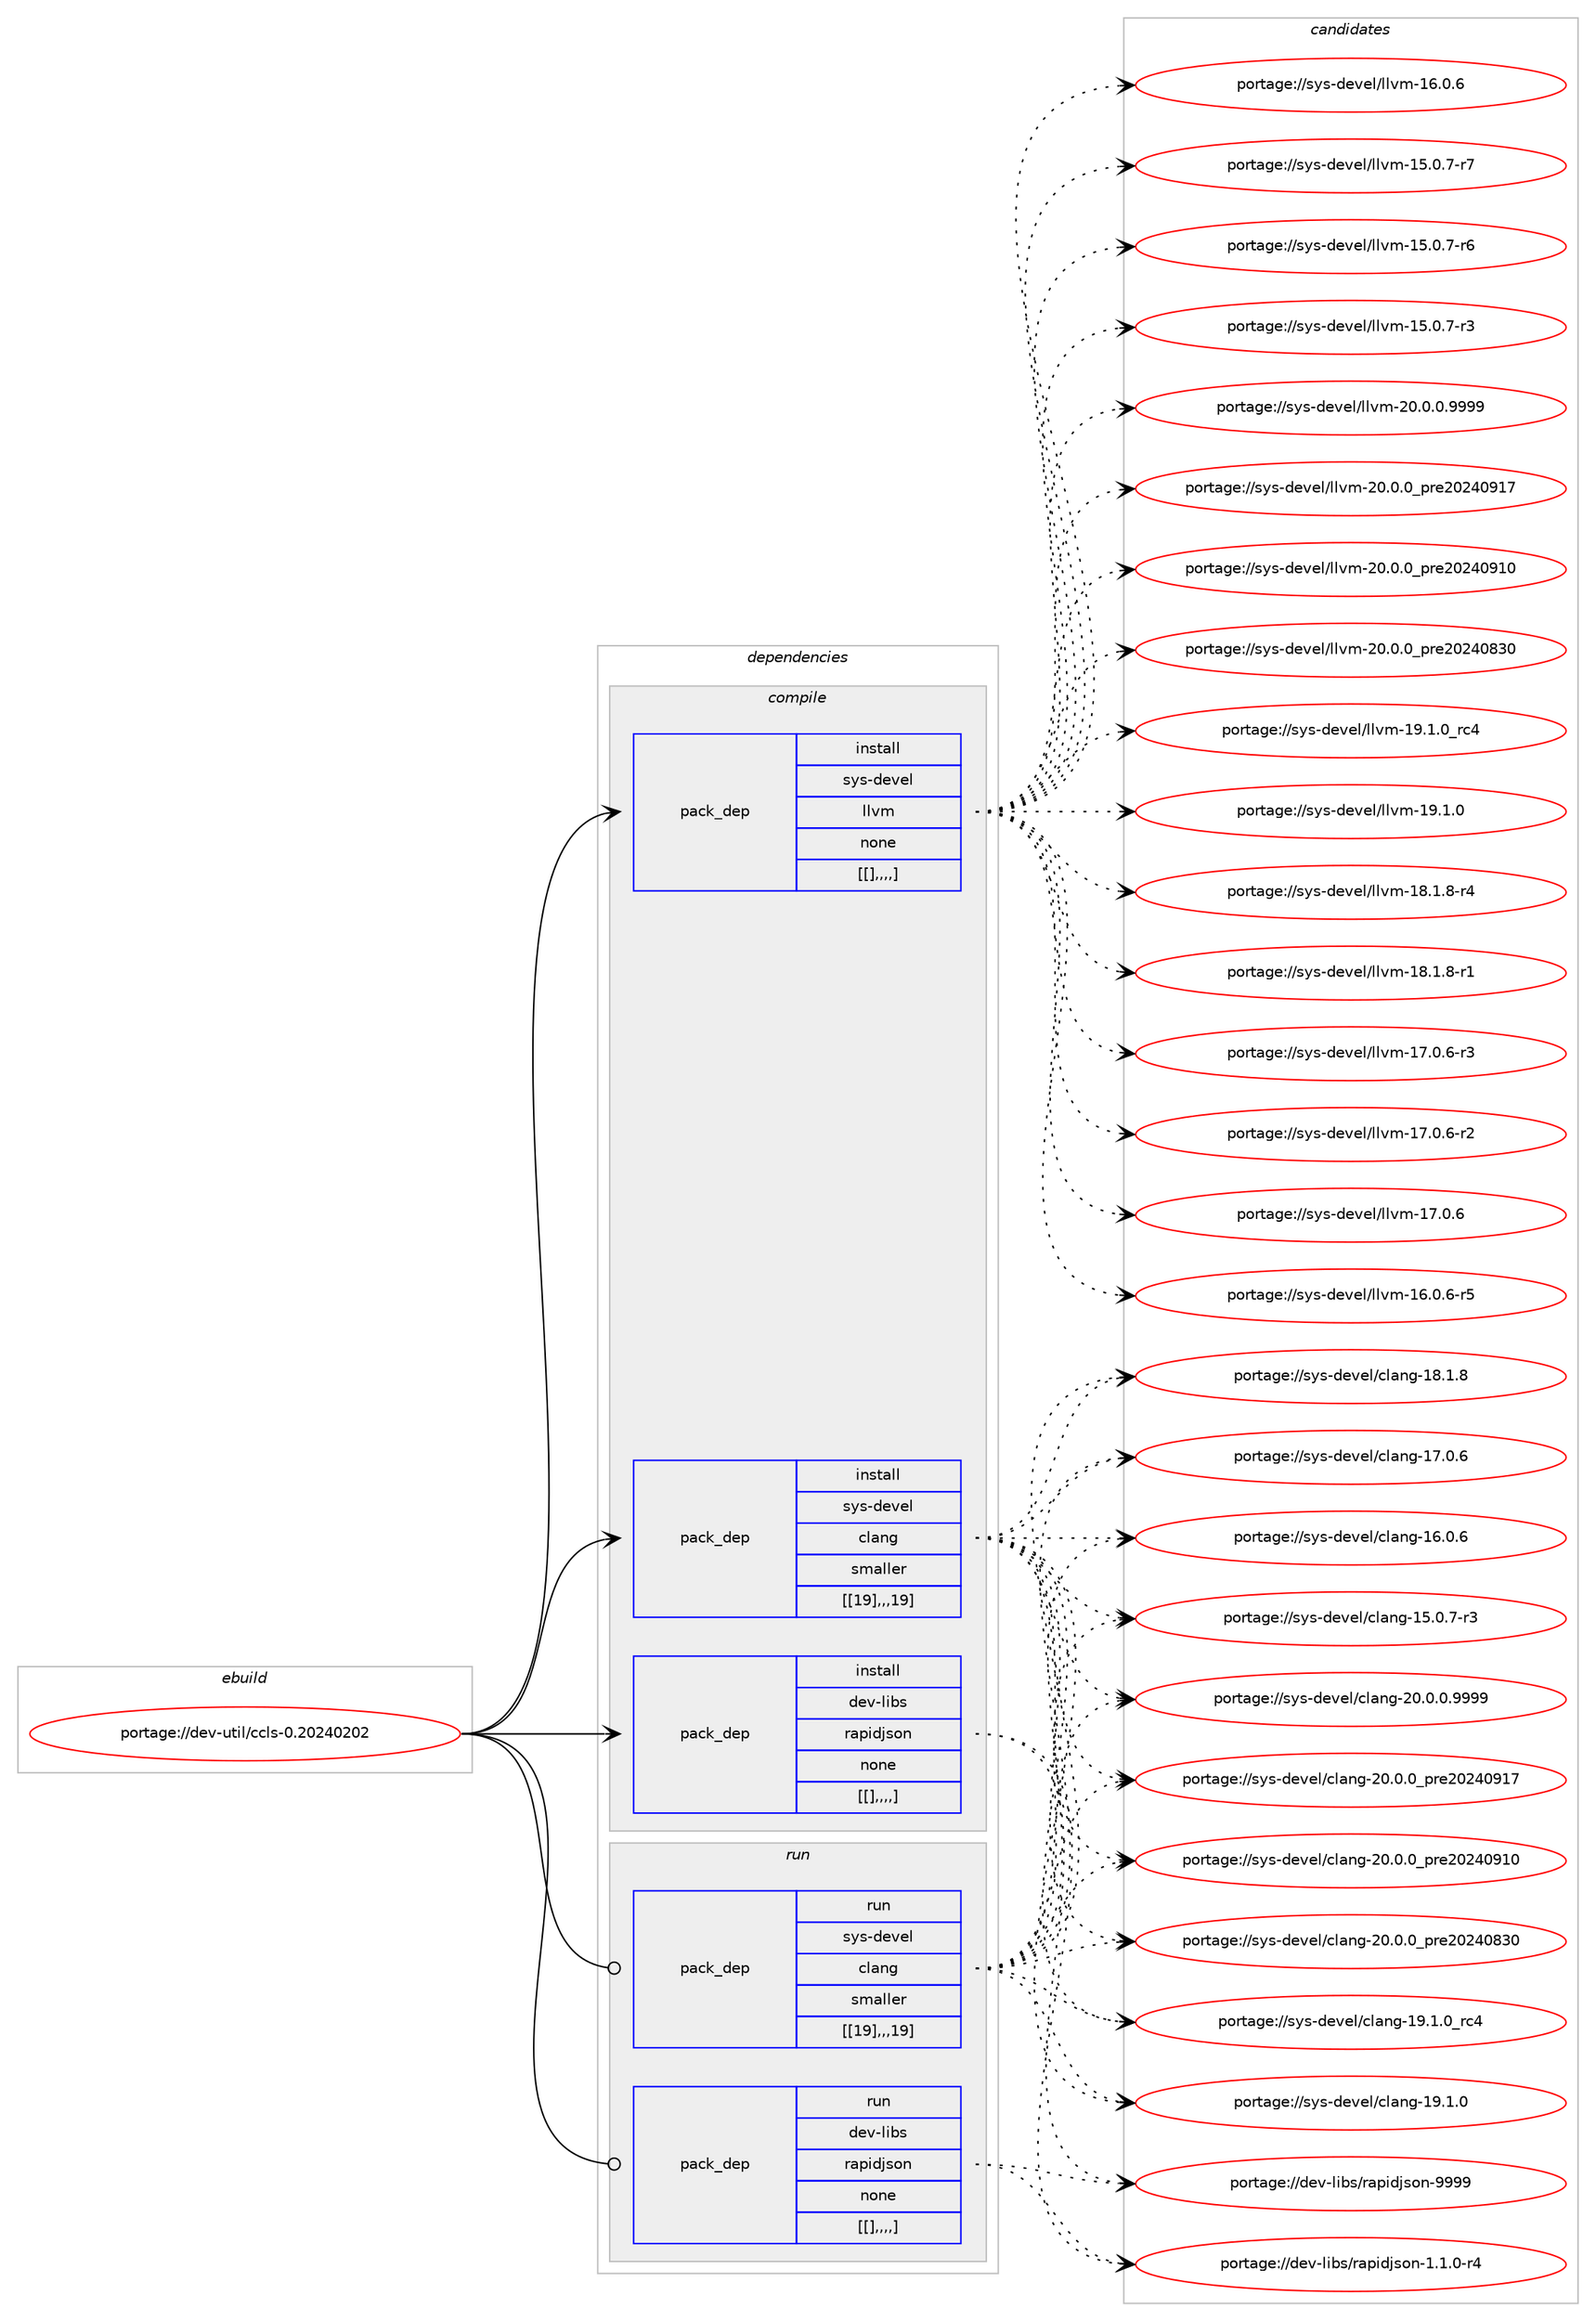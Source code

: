 digraph prolog {

# *************
# Graph options
# *************

newrank=true;
concentrate=true;
compound=true;
graph [rankdir=LR,fontname=Helvetica,fontsize=10,ranksep=1.5];#, ranksep=2.5, nodesep=0.2];
edge  [arrowhead=vee];
node  [fontname=Helvetica,fontsize=10];

# **********
# The ebuild
# **********

subgraph cluster_leftcol {
color=gray;
label=<<i>ebuild</i>>;
id [label="portage://dev-util/ccls-0.20240202", color=red, width=4, href="../dev-util/ccls-0.20240202.svg"];
}

# ****************
# The dependencies
# ****************

subgraph cluster_midcol {
color=gray;
label=<<i>dependencies</i>>;
subgraph cluster_compile {
fillcolor="#eeeeee";
style=filled;
label=<<i>compile</i>>;
subgraph pack153334 {
dependency216776 [label=<<TABLE BORDER="0" CELLBORDER="1" CELLSPACING="0" CELLPADDING="4" WIDTH="220"><TR><TD ROWSPAN="6" CELLPADDING="30">pack_dep</TD></TR><TR><TD WIDTH="110">install</TD></TR><TR><TD>dev-libs</TD></TR><TR><TD>rapidjson</TD></TR><TR><TD>none</TD></TR><TR><TD>[[],,,,]</TD></TR></TABLE>>, shape=none, color=blue];
}
id:e -> dependency216776:w [weight=20,style="solid",arrowhead="vee"];
subgraph pack153335 {
dependency216777 [label=<<TABLE BORDER="0" CELLBORDER="1" CELLSPACING="0" CELLPADDING="4" WIDTH="220"><TR><TD ROWSPAN="6" CELLPADDING="30">pack_dep</TD></TR><TR><TD WIDTH="110">install</TD></TR><TR><TD>sys-devel</TD></TR><TR><TD>clang</TD></TR><TR><TD>smaller</TD></TR><TR><TD>[[19],,,19]</TD></TR></TABLE>>, shape=none, color=blue];
}
id:e -> dependency216777:w [weight=20,style="solid",arrowhead="vee"];
subgraph pack153336 {
dependency216778 [label=<<TABLE BORDER="0" CELLBORDER="1" CELLSPACING="0" CELLPADDING="4" WIDTH="220"><TR><TD ROWSPAN="6" CELLPADDING="30">pack_dep</TD></TR><TR><TD WIDTH="110">install</TD></TR><TR><TD>sys-devel</TD></TR><TR><TD>llvm</TD></TR><TR><TD>none</TD></TR><TR><TD>[[],,,,]</TD></TR></TABLE>>, shape=none, color=blue];
}
id:e -> dependency216778:w [weight=20,style="solid",arrowhead="vee"];
}
subgraph cluster_compileandrun {
fillcolor="#eeeeee";
style=filled;
label=<<i>compile and run</i>>;
}
subgraph cluster_run {
fillcolor="#eeeeee";
style=filled;
label=<<i>run</i>>;
subgraph pack153337 {
dependency216779 [label=<<TABLE BORDER="0" CELLBORDER="1" CELLSPACING="0" CELLPADDING="4" WIDTH="220"><TR><TD ROWSPAN="6" CELLPADDING="30">pack_dep</TD></TR><TR><TD WIDTH="110">run</TD></TR><TR><TD>dev-libs</TD></TR><TR><TD>rapidjson</TD></TR><TR><TD>none</TD></TR><TR><TD>[[],,,,]</TD></TR></TABLE>>, shape=none, color=blue];
}
id:e -> dependency216779:w [weight=20,style="solid",arrowhead="odot"];
subgraph pack153338 {
dependency216780 [label=<<TABLE BORDER="0" CELLBORDER="1" CELLSPACING="0" CELLPADDING="4" WIDTH="220"><TR><TD ROWSPAN="6" CELLPADDING="30">pack_dep</TD></TR><TR><TD WIDTH="110">run</TD></TR><TR><TD>sys-devel</TD></TR><TR><TD>clang</TD></TR><TR><TD>smaller</TD></TR><TR><TD>[[19],,,19]</TD></TR></TABLE>>, shape=none, color=blue];
}
id:e -> dependency216780:w [weight=20,style="solid",arrowhead="odot"];
}
}

# **************
# The candidates
# **************

subgraph cluster_choices {
rank=same;
color=gray;
label=<<i>candidates</i>>;

subgraph choice153334 {
color=black;
nodesep=1;
choice100101118451081059811547114971121051001061151111104557575757 [label="portage://dev-libs/rapidjson-9999", color=red, width=4,href="../dev-libs/rapidjson-9999.svg"];
choice100101118451081059811547114971121051001061151111104549464946484511452 [label="portage://dev-libs/rapidjson-1.1.0-r4", color=red, width=4,href="../dev-libs/rapidjson-1.1.0-r4.svg"];
dependency216776:e -> choice100101118451081059811547114971121051001061151111104557575757:w [style=dotted,weight="100"];
dependency216776:e -> choice100101118451081059811547114971121051001061151111104549464946484511452:w [style=dotted,weight="100"];
}
subgraph choice153335 {
color=black;
nodesep=1;
choice11512111545100101118101108479910897110103455048464846484657575757 [label="portage://sys-devel/clang-20.0.0.9999", color=red, width=4,href="../sys-devel/clang-20.0.0.9999.svg"];
choice1151211154510010111810110847991089711010345504846484648951121141015048505248574955 [label="portage://sys-devel/clang-20.0.0_pre20240917", color=red, width=4,href="../sys-devel/clang-20.0.0_pre20240917.svg"];
choice1151211154510010111810110847991089711010345504846484648951121141015048505248574948 [label="portage://sys-devel/clang-20.0.0_pre20240910", color=red, width=4,href="../sys-devel/clang-20.0.0_pre20240910.svg"];
choice1151211154510010111810110847991089711010345504846484648951121141015048505248565148 [label="portage://sys-devel/clang-20.0.0_pre20240830", color=red, width=4,href="../sys-devel/clang-20.0.0_pre20240830.svg"];
choice1151211154510010111810110847991089711010345495746494648951149952 [label="portage://sys-devel/clang-19.1.0_rc4", color=red, width=4,href="../sys-devel/clang-19.1.0_rc4.svg"];
choice1151211154510010111810110847991089711010345495746494648 [label="portage://sys-devel/clang-19.1.0", color=red, width=4,href="../sys-devel/clang-19.1.0.svg"];
choice1151211154510010111810110847991089711010345495646494656 [label="portage://sys-devel/clang-18.1.8", color=red, width=4,href="../sys-devel/clang-18.1.8.svg"];
choice1151211154510010111810110847991089711010345495546484654 [label="portage://sys-devel/clang-17.0.6", color=red, width=4,href="../sys-devel/clang-17.0.6.svg"];
choice1151211154510010111810110847991089711010345495446484654 [label="portage://sys-devel/clang-16.0.6", color=red, width=4,href="../sys-devel/clang-16.0.6.svg"];
choice11512111545100101118101108479910897110103454953464846554511451 [label="portage://sys-devel/clang-15.0.7-r3", color=red, width=4,href="../sys-devel/clang-15.0.7-r3.svg"];
dependency216777:e -> choice11512111545100101118101108479910897110103455048464846484657575757:w [style=dotted,weight="100"];
dependency216777:e -> choice1151211154510010111810110847991089711010345504846484648951121141015048505248574955:w [style=dotted,weight="100"];
dependency216777:e -> choice1151211154510010111810110847991089711010345504846484648951121141015048505248574948:w [style=dotted,weight="100"];
dependency216777:e -> choice1151211154510010111810110847991089711010345504846484648951121141015048505248565148:w [style=dotted,weight="100"];
dependency216777:e -> choice1151211154510010111810110847991089711010345495746494648951149952:w [style=dotted,weight="100"];
dependency216777:e -> choice1151211154510010111810110847991089711010345495746494648:w [style=dotted,weight="100"];
dependency216777:e -> choice1151211154510010111810110847991089711010345495646494656:w [style=dotted,weight="100"];
dependency216777:e -> choice1151211154510010111810110847991089711010345495546484654:w [style=dotted,weight="100"];
dependency216777:e -> choice1151211154510010111810110847991089711010345495446484654:w [style=dotted,weight="100"];
dependency216777:e -> choice11512111545100101118101108479910897110103454953464846554511451:w [style=dotted,weight="100"];
}
subgraph choice153336 {
color=black;
nodesep=1;
choice1151211154510010111810110847108108118109455048464846484657575757 [label="portage://sys-devel/llvm-20.0.0.9999", color=red, width=4,href="../sys-devel/llvm-20.0.0.9999.svg"];
choice115121115451001011181011084710810811810945504846484648951121141015048505248574955 [label="portage://sys-devel/llvm-20.0.0_pre20240917", color=red, width=4,href="../sys-devel/llvm-20.0.0_pre20240917.svg"];
choice115121115451001011181011084710810811810945504846484648951121141015048505248574948 [label="portage://sys-devel/llvm-20.0.0_pre20240910", color=red, width=4,href="../sys-devel/llvm-20.0.0_pre20240910.svg"];
choice115121115451001011181011084710810811810945504846484648951121141015048505248565148 [label="portage://sys-devel/llvm-20.0.0_pre20240830", color=red, width=4,href="../sys-devel/llvm-20.0.0_pre20240830.svg"];
choice115121115451001011181011084710810811810945495746494648951149952 [label="portage://sys-devel/llvm-19.1.0_rc4", color=red, width=4,href="../sys-devel/llvm-19.1.0_rc4.svg"];
choice115121115451001011181011084710810811810945495746494648 [label="portage://sys-devel/llvm-19.1.0", color=red, width=4,href="../sys-devel/llvm-19.1.0.svg"];
choice1151211154510010111810110847108108118109454956464946564511452 [label="portage://sys-devel/llvm-18.1.8-r4", color=red, width=4,href="../sys-devel/llvm-18.1.8-r4.svg"];
choice1151211154510010111810110847108108118109454956464946564511449 [label="portage://sys-devel/llvm-18.1.8-r1", color=red, width=4,href="../sys-devel/llvm-18.1.8-r1.svg"];
choice1151211154510010111810110847108108118109454955464846544511451 [label="portage://sys-devel/llvm-17.0.6-r3", color=red, width=4,href="../sys-devel/llvm-17.0.6-r3.svg"];
choice1151211154510010111810110847108108118109454955464846544511450 [label="portage://sys-devel/llvm-17.0.6-r2", color=red, width=4,href="../sys-devel/llvm-17.0.6-r2.svg"];
choice115121115451001011181011084710810811810945495546484654 [label="portage://sys-devel/llvm-17.0.6", color=red, width=4,href="../sys-devel/llvm-17.0.6.svg"];
choice1151211154510010111810110847108108118109454954464846544511453 [label="portage://sys-devel/llvm-16.0.6-r5", color=red, width=4,href="../sys-devel/llvm-16.0.6-r5.svg"];
choice115121115451001011181011084710810811810945495446484654 [label="portage://sys-devel/llvm-16.0.6", color=red, width=4,href="../sys-devel/llvm-16.0.6.svg"];
choice1151211154510010111810110847108108118109454953464846554511455 [label="portage://sys-devel/llvm-15.0.7-r7", color=red, width=4,href="../sys-devel/llvm-15.0.7-r7.svg"];
choice1151211154510010111810110847108108118109454953464846554511454 [label="portage://sys-devel/llvm-15.0.7-r6", color=red, width=4,href="../sys-devel/llvm-15.0.7-r6.svg"];
choice1151211154510010111810110847108108118109454953464846554511451 [label="portage://sys-devel/llvm-15.0.7-r3", color=red, width=4,href="../sys-devel/llvm-15.0.7-r3.svg"];
dependency216778:e -> choice1151211154510010111810110847108108118109455048464846484657575757:w [style=dotted,weight="100"];
dependency216778:e -> choice115121115451001011181011084710810811810945504846484648951121141015048505248574955:w [style=dotted,weight="100"];
dependency216778:e -> choice115121115451001011181011084710810811810945504846484648951121141015048505248574948:w [style=dotted,weight="100"];
dependency216778:e -> choice115121115451001011181011084710810811810945504846484648951121141015048505248565148:w [style=dotted,weight="100"];
dependency216778:e -> choice115121115451001011181011084710810811810945495746494648951149952:w [style=dotted,weight="100"];
dependency216778:e -> choice115121115451001011181011084710810811810945495746494648:w [style=dotted,weight="100"];
dependency216778:e -> choice1151211154510010111810110847108108118109454956464946564511452:w [style=dotted,weight="100"];
dependency216778:e -> choice1151211154510010111810110847108108118109454956464946564511449:w [style=dotted,weight="100"];
dependency216778:e -> choice1151211154510010111810110847108108118109454955464846544511451:w [style=dotted,weight="100"];
dependency216778:e -> choice1151211154510010111810110847108108118109454955464846544511450:w [style=dotted,weight="100"];
dependency216778:e -> choice115121115451001011181011084710810811810945495546484654:w [style=dotted,weight="100"];
dependency216778:e -> choice1151211154510010111810110847108108118109454954464846544511453:w [style=dotted,weight="100"];
dependency216778:e -> choice115121115451001011181011084710810811810945495446484654:w [style=dotted,weight="100"];
dependency216778:e -> choice1151211154510010111810110847108108118109454953464846554511455:w [style=dotted,weight="100"];
dependency216778:e -> choice1151211154510010111810110847108108118109454953464846554511454:w [style=dotted,weight="100"];
dependency216778:e -> choice1151211154510010111810110847108108118109454953464846554511451:w [style=dotted,weight="100"];
}
subgraph choice153337 {
color=black;
nodesep=1;
choice100101118451081059811547114971121051001061151111104557575757 [label="portage://dev-libs/rapidjson-9999", color=red, width=4,href="../dev-libs/rapidjson-9999.svg"];
choice100101118451081059811547114971121051001061151111104549464946484511452 [label="portage://dev-libs/rapidjson-1.1.0-r4", color=red, width=4,href="../dev-libs/rapidjson-1.1.0-r4.svg"];
dependency216779:e -> choice100101118451081059811547114971121051001061151111104557575757:w [style=dotted,weight="100"];
dependency216779:e -> choice100101118451081059811547114971121051001061151111104549464946484511452:w [style=dotted,weight="100"];
}
subgraph choice153338 {
color=black;
nodesep=1;
choice11512111545100101118101108479910897110103455048464846484657575757 [label="portage://sys-devel/clang-20.0.0.9999", color=red, width=4,href="../sys-devel/clang-20.0.0.9999.svg"];
choice1151211154510010111810110847991089711010345504846484648951121141015048505248574955 [label="portage://sys-devel/clang-20.0.0_pre20240917", color=red, width=4,href="../sys-devel/clang-20.0.0_pre20240917.svg"];
choice1151211154510010111810110847991089711010345504846484648951121141015048505248574948 [label="portage://sys-devel/clang-20.0.0_pre20240910", color=red, width=4,href="../sys-devel/clang-20.0.0_pre20240910.svg"];
choice1151211154510010111810110847991089711010345504846484648951121141015048505248565148 [label="portage://sys-devel/clang-20.0.0_pre20240830", color=red, width=4,href="../sys-devel/clang-20.0.0_pre20240830.svg"];
choice1151211154510010111810110847991089711010345495746494648951149952 [label="portage://sys-devel/clang-19.1.0_rc4", color=red, width=4,href="../sys-devel/clang-19.1.0_rc4.svg"];
choice1151211154510010111810110847991089711010345495746494648 [label="portage://sys-devel/clang-19.1.0", color=red, width=4,href="../sys-devel/clang-19.1.0.svg"];
choice1151211154510010111810110847991089711010345495646494656 [label="portage://sys-devel/clang-18.1.8", color=red, width=4,href="../sys-devel/clang-18.1.8.svg"];
choice1151211154510010111810110847991089711010345495546484654 [label="portage://sys-devel/clang-17.0.6", color=red, width=4,href="../sys-devel/clang-17.0.6.svg"];
choice1151211154510010111810110847991089711010345495446484654 [label="portage://sys-devel/clang-16.0.6", color=red, width=4,href="../sys-devel/clang-16.0.6.svg"];
choice11512111545100101118101108479910897110103454953464846554511451 [label="portage://sys-devel/clang-15.0.7-r3", color=red, width=4,href="../sys-devel/clang-15.0.7-r3.svg"];
dependency216780:e -> choice11512111545100101118101108479910897110103455048464846484657575757:w [style=dotted,weight="100"];
dependency216780:e -> choice1151211154510010111810110847991089711010345504846484648951121141015048505248574955:w [style=dotted,weight="100"];
dependency216780:e -> choice1151211154510010111810110847991089711010345504846484648951121141015048505248574948:w [style=dotted,weight="100"];
dependency216780:e -> choice1151211154510010111810110847991089711010345504846484648951121141015048505248565148:w [style=dotted,weight="100"];
dependency216780:e -> choice1151211154510010111810110847991089711010345495746494648951149952:w [style=dotted,weight="100"];
dependency216780:e -> choice1151211154510010111810110847991089711010345495746494648:w [style=dotted,weight="100"];
dependency216780:e -> choice1151211154510010111810110847991089711010345495646494656:w [style=dotted,weight="100"];
dependency216780:e -> choice1151211154510010111810110847991089711010345495546484654:w [style=dotted,weight="100"];
dependency216780:e -> choice1151211154510010111810110847991089711010345495446484654:w [style=dotted,weight="100"];
dependency216780:e -> choice11512111545100101118101108479910897110103454953464846554511451:w [style=dotted,weight="100"];
}
}

}

